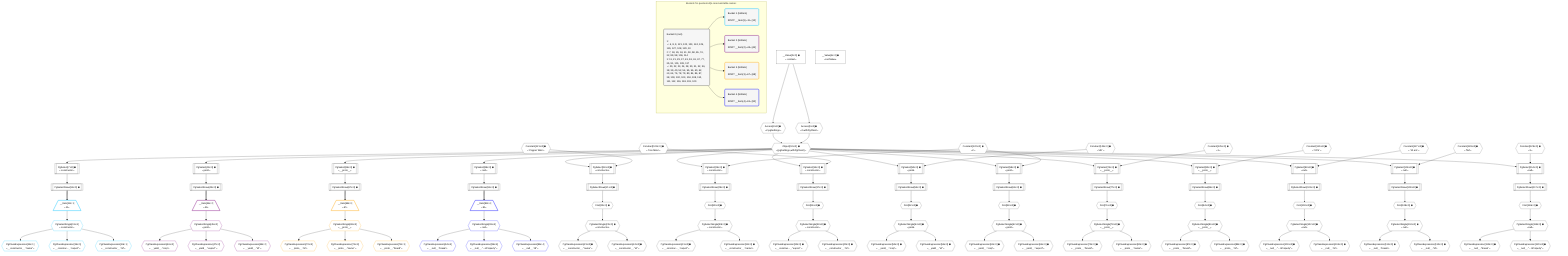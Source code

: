 %%{init: {'themeVariables': { 'fontSize': '12px'}}}%%
graph TD
    classDef path fill:#eee,stroke:#000,color:#000
    classDef plan fill:#fff,stroke-width:1px,color:#000
    classDef itemplan fill:#fff,stroke-width:2px,color:#000
    classDef unbatchedplan fill:#dff,stroke-width:1px,color:#000
    classDef sideeffectplan fill:#fcc,stroke-width:2px,color:#000
    classDef bucket fill:#f6f6f6,color:#000,stroke-width:2px,text-align:left


    %% plan dependencies
    PgSelect7[["PgSelect[7∈0] ➊<br />ᐸconstructorᐳ"]]:::plan
    Object10{{"Object[10∈0] ➊<br />ᐸ{pgSettings,withPgClient}ᐳ"}}:::plan
    Object10 --> PgSelect7
    PgSelect41[["PgSelect[41∈0] ➊<br />ᐸyieldᐳ"]]:::plan
    Object10 --> PgSelect41
    PgSelect65[["PgSelect[65∈0] ➊<br />ᐸ__proto__ᐳ"]]:::plan
    Object10 --> PgSelect65
    PgSelect89[["PgSelect[89∈0] ➊<br />ᐸnullᐳ"]]:::plan
    Object10 --> PgSelect89
    Access8{{"Access[8∈0] ➊<br />ᐸ2.pgSettingsᐳ"}}:::plan
    Access9{{"Access[9∈0] ➊<br />ᐸ2.withPgClientᐳ"}}:::plan
    Access8 & Access9 --> Object10
    PgSelect18[["PgSelect[18∈0] ➊<br />ᐸconstructorᐳ"]]:::plan
    Constant121{{"Constant[121∈0] ➊<br />ᐸ'Copper Wire'ᐳ"}}:::plan
    Object10 & Constant121 --> PgSelect18
    PgSelect26[["PgSelect[26∈0] ➊<br />ᐸconstructorᐳ"]]:::plan
    Constant122{{"Constant[122∈0] ➊<br />ᐸ2ᐳ"}}:::plan
    Object10 & Constant122 --> PgSelect26
    PgSelect34[["PgSelect[34∈0] ➊<br />ᐸconstructorᐳ"]]:::plan
    Constant123{{"Constant[123∈0] ➊<br />ᐸ'Iron Mine'ᐳ"}}:::plan
    Object10 & Constant123 --> PgSelect34
    PgSelect50[["PgSelect[50∈0] ➊<br />ᐸyieldᐳ"]]:::plan
    Constant124{{"Constant[124∈0] ➊<br />ᐸ'UK'ᐳ"}}:::plan
    Object10 & Constant124 --> PgSelect50
    PgSelect58[["PgSelect[58∈0] ➊<br />ᐸyieldᐳ"]]:::plan
    Object10 & Constant122 --> PgSelect58
    PgSelect74[["PgSelect[74∈0] ➊<br />ᐸ__proto__ᐳ"]]:::plan
    Constant125{{"Constant[125∈0] ➊<br />ᐸ1ᐳ"}}:::plan
    Object10 & Constant125 --> PgSelect74
    PgSelect82[["PgSelect[82∈0] ➊<br />ᐸ__proto__ᐳ"]]:::plan
    Constant126{{"Constant[126∈0] ➊<br />ᐸ'VCS'ᐳ"}}:::plan
    Object10 & Constant126 --> PgSelect82
    PgSelect98[["PgSelect[98∈0] ➊<br />ᐸnullᐳ"]]:::plan
    Constant127{{"Constant[127∈0] ➊<br />ᐸ'10 am'ᐳ"}}:::plan
    Object10 & Constant127 --> PgSelect98
    PgSelect106[["PgSelect[106∈0] ➊<br />ᐸnullᐳ"]]:::plan
    Constant128{{"Constant[128∈0] ➊<br />ᐸ'flat'ᐳ"}}:::plan
    Object10 & Constant128 --> PgSelect106
    PgSelect114[["PgSelect[114∈0] ➊<br />ᐸnullᐳ"]]:::plan
    Constant129{{"Constant[129∈0] ➊<br />ᐸ3ᐳ"}}:::plan
    Object10 & Constant129 --> PgSelect114
    __Value2["__Value[2∈0] ➊<br />ᐸcontextᐳ"]:::plan
    __Value2 --> Access8
    __Value2 --> Access9
    PgSelectRows11[["PgSelectRows[11∈0] ➊"]]:::plan
    PgSelect7 --> PgSelectRows11
    First20{{"First[20∈0] ➊"}}:::plan
    PgSelectRows21[["PgSelectRows[21∈0] ➊"]]:::plan
    PgSelectRows21 --> First20
    PgSelect18 --> PgSelectRows21
    PgSelectSingle22{{"PgSelectSingle[22∈0] ➊<br />ᐸconstructorᐳ"}}:::plan
    First20 --> PgSelectSingle22
    PgClassExpression23{{"PgClassExpression[23∈0] ➊<br />ᐸ__constructor__.”name”ᐳ"}}:::plan
    PgSelectSingle22 --> PgClassExpression23
    PgClassExpression24{{"PgClassExpression[24∈0] ➊<br />ᐸ__constructor__.”id”ᐳ"}}:::plan
    PgSelectSingle22 --> PgClassExpression24
    First28{{"First[28∈0] ➊"}}:::plan
    PgSelectRows29[["PgSelectRows[29∈0] ➊"]]:::plan
    PgSelectRows29 --> First28
    PgSelect26 --> PgSelectRows29
    PgSelectSingle30{{"PgSelectSingle[30∈0] ➊<br />ᐸconstructorᐳ"}}:::plan
    First28 --> PgSelectSingle30
    PgClassExpression31{{"PgClassExpression[31∈0] ➊<br />ᐸ__construc..._.”export”ᐳ"}}:::plan
    PgSelectSingle30 --> PgClassExpression31
    PgClassExpression32{{"PgClassExpression[32∈0] ➊<br />ᐸ__constructor__.”name”ᐳ"}}:::plan
    PgSelectSingle30 --> PgClassExpression32
    First36{{"First[36∈0] ➊"}}:::plan
    PgSelectRows37[["PgSelectRows[37∈0] ➊"]]:::plan
    PgSelectRows37 --> First36
    PgSelect34 --> PgSelectRows37
    PgSelectSingle38{{"PgSelectSingle[38∈0] ➊<br />ᐸconstructorᐳ"}}:::plan
    First36 --> PgSelectSingle38
    PgClassExpression39{{"PgClassExpression[39∈0] ➊<br />ᐸ__construc..._.”export”ᐳ"}}:::plan
    PgSelectSingle38 --> PgClassExpression39
    PgClassExpression40{{"PgClassExpression[40∈0] ➊<br />ᐸ__constructor__.”id”ᐳ"}}:::plan
    PgSelectSingle38 --> PgClassExpression40
    PgSelectRows43[["PgSelectRows[43∈0] ➊"]]:::plan
    PgSelect41 --> PgSelectRows43
    First52{{"First[52∈0] ➊"}}:::plan
    PgSelectRows53[["PgSelectRows[53∈0] ➊"]]:::plan
    PgSelectRows53 --> First52
    PgSelect50 --> PgSelectRows53
    PgSelectSingle54{{"PgSelectSingle[54∈0] ➊<br />ᐸyieldᐳ"}}:::plan
    First52 --> PgSelectSingle54
    PgClassExpression55{{"PgClassExpression[55∈0] ➊<br />ᐸ__yield__.”crop”ᐳ"}}:::plan
    PgSelectSingle54 --> PgClassExpression55
    PgClassExpression56{{"PgClassExpression[56∈0] ➊<br />ᐸ__yield__.”id”ᐳ"}}:::plan
    PgSelectSingle54 --> PgClassExpression56
    First60{{"First[60∈0] ➊"}}:::plan
    PgSelectRows61[["PgSelectRows[61∈0] ➊"]]:::plan
    PgSelectRows61 --> First60
    PgSelect58 --> PgSelectRows61
    PgSelectSingle62{{"PgSelectSingle[62∈0] ➊<br />ᐸyieldᐳ"}}:::plan
    First60 --> PgSelectSingle62
    PgClassExpression63{{"PgClassExpression[63∈0] ➊<br />ᐸ__yield__.”crop”ᐳ"}}:::plan
    PgSelectSingle62 --> PgClassExpression63
    PgClassExpression64{{"PgClassExpression[64∈0] ➊<br />ᐸ__yield__.”export”ᐳ"}}:::plan
    PgSelectSingle62 --> PgClassExpression64
    PgSelectRows67[["PgSelectRows[67∈0] ➊"]]:::plan
    PgSelect65 --> PgSelectRows67
    First76{{"First[76∈0] ➊"}}:::plan
    PgSelectRows77[["PgSelectRows[77∈0] ➊"]]:::plan
    PgSelectRows77 --> First76
    PgSelect74 --> PgSelectRows77
    PgSelectSingle78{{"PgSelectSingle[78∈0] ➊<br />ᐸ__proto__ᐳ"}}:::plan
    First76 --> PgSelectSingle78
    PgClassExpression79{{"PgClassExpression[79∈0] ➊<br />ᐸ__proto__.”brand”ᐳ"}}:::plan
    PgSelectSingle78 --> PgClassExpression79
    PgClassExpression80{{"PgClassExpression[80∈0] ➊<br />ᐸ__proto__.”name”ᐳ"}}:::plan
    PgSelectSingle78 --> PgClassExpression80
    First84{{"First[84∈0] ➊"}}:::plan
    PgSelectRows85[["PgSelectRows[85∈0] ➊"]]:::plan
    PgSelectRows85 --> First84
    PgSelect82 --> PgSelectRows85
    PgSelectSingle86{{"PgSelectSingle[86∈0] ➊<br />ᐸ__proto__ᐳ"}}:::plan
    First84 --> PgSelectSingle86
    PgClassExpression87{{"PgClassExpression[87∈0] ➊<br />ᐸ__proto__.”brand”ᐳ"}}:::plan
    PgSelectSingle86 --> PgClassExpression87
    PgClassExpression88{{"PgClassExpression[88∈0] ➊<br />ᐸ__proto__.”id”ᐳ"}}:::plan
    PgSelectSingle86 --> PgClassExpression88
    PgSelectRows91[["PgSelectRows[91∈0] ➊"]]:::plan
    PgSelect89 --> PgSelectRows91
    First100{{"First[100∈0] ➊"}}:::plan
    PgSelectRows101[["PgSelectRows[101∈0] ➊"]]:::plan
    PgSelectRows101 --> First100
    PgSelect98 --> PgSelectRows101
    PgSelectSingle102{{"PgSelectSingle[102∈0] ➊<br />ᐸnullᐳ"}}:::plan
    First100 --> PgSelectSingle102
    PgClassExpression103{{"PgClassExpression[103∈0] ➊<br />ᐸ__null__.”...nProperty”ᐳ"}}:::plan
    PgSelectSingle102 --> PgClassExpression103
    PgClassExpression104{{"PgClassExpression[104∈0] ➊<br />ᐸ__null__.”id”ᐳ"}}:::plan
    PgSelectSingle102 --> PgClassExpression104
    First108{{"First[108∈0] ➊"}}:::plan
    PgSelectRows109[["PgSelectRows[109∈0] ➊"]]:::plan
    PgSelectRows109 --> First108
    PgSelect106 --> PgSelectRows109
    PgSelectSingle110{{"PgSelectSingle[110∈0] ➊<br />ᐸnullᐳ"}}:::plan
    First108 --> PgSelectSingle110
    PgClassExpression111{{"PgClassExpression[111∈0] ➊<br />ᐸ__null__.”break”ᐳ"}}:::plan
    PgSelectSingle110 --> PgClassExpression111
    PgClassExpression112{{"PgClassExpression[112∈0] ➊<br />ᐸ__null__.”id”ᐳ"}}:::plan
    PgSelectSingle110 --> PgClassExpression112
    First116{{"First[116∈0] ➊"}}:::plan
    PgSelectRows117[["PgSelectRows[117∈0] ➊"]]:::plan
    PgSelectRows117 --> First116
    PgSelect114 --> PgSelectRows117
    PgSelectSingle118{{"PgSelectSingle[118∈0] ➊<br />ᐸnullᐳ"}}:::plan
    First116 --> PgSelectSingle118
    PgClassExpression119{{"PgClassExpression[119∈0] ➊<br />ᐸ__null__.”break”ᐳ"}}:::plan
    PgSelectSingle118 --> PgClassExpression119
    PgClassExpression120{{"PgClassExpression[120∈0] ➊<br />ᐸ__null__.”...nProperty”ᐳ"}}:::plan
    PgSelectSingle118 --> PgClassExpression120
    __Value4["__Value[4∈0] ➊<br />ᐸrootValueᐳ"]:::plan
    __Item12[/"__Item[12∈1]<br />ᐸ11ᐳ"\]:::itemplan
    PgSelectRows11 ==> __Item12
    PgSelectSingle13{{"PgSelectSingle[13∈1]<br />ᐸconstructorᐳ"}}:::plan
    __Item12 --> PgSelectSingle13
    PgClassExpression14{{"PgClassExpression[14∈1]<br />ᐸ__constructor__.”name”ᐳ"}}:::plan
    PgSelectSingle13 --> PgClassExpression14
    PgClassExpression15{{"PgClassExpression[15∈1]<br />ᐸ__construc..._.”export”ᐳ"}}:::plan
    PgSelectSingle13 --> PgClassExpression15
    PgClassExpression16{{"PgClassExpression[16∈1]<br />ᐸ__constructor__.”id”ᐳ"}}:::plan
    PgSelectSingle13 --> PgClassExpression16
    __Item44[/"__Item[44∈2]<br />ᐸ43ᐳ"\]:::itemplan
    PgSelectRows43 ==> __Item44
    PgSelectSingle45{{"PgSelectSingle[45∈2]<br />ᐸyieldᐳ"}}:::plan
    __Item44 --> PgSelectSingle45
    PgClassExpression46{{"PgClassExpression[46∈2]<br />ᐸ__yield__.”crop”ᐳ"}}:::plan
    PgSelectSingle45 --> PgClassExpression46
    PgClassExpression47{{"PgClassExpression[47∈2]<br />ᐸ__yield__.”export”ᐳ"}}:::plan
    PgSelectSingle45 --> PgClassExpression47
    PgClassExpression48{{"PgClassExpression[48∈2]<br />ᐸ__yield__.”id”ᐳ"}}:::plan
    PgSelectSingle45 --> PgClassExpression48
    __Item68[/"__Item[68∈3]<br />ᐸ67ᐳ"\]:::itemplan
    PgSelectRows67 ==> __Item68
    PgSelectSingle69{{"PgSelectSingle[69∈3]<br />ᐸ__proto__ᐳ"}}:::plan
    __Item68 --> PgSelectSingle69
    PgClassExpression70{{"PgClassExpression[70∈3]<br />ᐸ__proto__.”id”ᐳ"}}:::plan
    PgSelectSingle69 --> PgClassExpression70
    PgClassExpression71{{"PgClassExpression[71∈3]<br />ᐸ__proto__.”name”ᐳ"}}:::plan
    PgSelectSingle69 --> PgClassExpression71
    PgClassExpression72{{"PgClassExpression[72∈3]<br />ᐸ__proto__.”brand”ᐳ"}}:::plan
    PgSelectSingle69 --> PgClassExpression72
    __Item92[/"__Item[92∈4]<br />ᐸ91ᐳ"\]:::itemplan
    PgSelectRows91 ==> __Item92
    PgSelectSingle93{{"PgSelectSingle[93∈4]<br />ᐸnullᐳ"}}:::plan
    __Item92 --> PgSelectSingle93
    PgClassExpression94{{"PgClassExpression[94∈4]<br />ᐸ__null__.”break”ᐳ"}}:::plan
    PgSelectSingle93 --> PgClassExpression94
    PgClassExpression95{{"PgClassExpression[95∈4]<br />ᐸ__null__.”...nProperty”ᐳ"}}:::plan
    PgSelectSingle93 --> PgClassExpression95
    PgClassExpression96{{"PgClassExpression[96∈4]<br />ᐸ__null__.”id”ᐳ"}}:::plan
    PgSelectSingle93 --> PgClassExpression96

    %% define steps

    subgraph "Buckets for queries/v4/js-reserved-table-names"
    Bucket0("Bucket 0 (root)<br /><br />1: <br />ᐳ: 6, 8, 9, 121, 122, 123, 124, 125, 126, 127, 128, 129, 10<br />2: 7, 18, 26, 34, 41, 50, 58, 65, 74, 82, 89, 98, 106, 114<br />3: 11, 21, 29, 37, 43, 53, 61, 67, 77, 85, 91, 101, 109, 117<br />ᐳ: 20, 22, 23, 24, 28, 30, 31, 32, 36, 38, 39, 40, 52, 54, 55, 56, 60, 62, 63, 64, 76, 78, 79, 80, 84, 86, 87, 88, 100, 102, 103, 104, 108, 110, 111, 112, 116, 118, 119, 120"):::bucket
    classDef bucket0 stroke:#696969
    class Bucket0,__Value2,__Value4,PgSelect7,Access8,Access9,Object10,PgSelectRows11,PgSelect18,First20,PgSelectRows21,PgSelectSingle22,PgClassExpression23,PgClassExpression24,PgSelect26,First28,PgSelectRows29,PgSelectSingle30,PgClassExpression31,PgClassExpression32,PgSelect34,First36,PgSelectRows37,PgSelectSingle38,PgClassExpression39,PgClassExpression40,PgSelect41,PgSelectRows43,PgSelect50,First52,PgSelectRows53,PgSelectSingle54,PgClassExpression55,PgClassExpression56,PgSelect58,First60,PgSelectRows61,PgSelectSingle62,PgClassExpression63,PgClassExpression64,PgSelect65,PgSelectRows67,PgSelect74,First76,PgSelectRows77,PgSelectSingle78,PgClassExpression79,PgClassExpression80,PgSelect82,First84,PgSelectRows85,PgSelectSingle86,PgClassExpression87,PgClassExpression88,PgSelect89,PgSelectRows91,PgSelect98,First100,PgSelectRows101,PgSelectSingle102,PgClassExpression103,PgClassExpression104,PgSelect106,First108,PgSelectRows109,PgSelectSingle110,PgClassExpression111,PgClassExpression112,PgSelect114,First116,PgSelectRows117,PgSelectSingle118,PgClassExpression119,PgClassExpression120,Constant121,Constant122,Constant123,Constant124,Constant125,Constant126,Constant127,Constant128,Constant129 bucket0
    Bucket1("Bucket 1 (listItem)<br /><br />ROOT __Item{1}ᐸ11ᐳ[12]"):::bucket
    classDef bucket1 stroke:#00bfff
    class Bucket1,__Item12,PgSelectSingle13,PgClassExpression14,PgClassExpression15,PgClassExpression16 bucket1
    Bucket2("Bucket 2 (listItem)<br /><br />ROOT __Item{2}ᐸ43ᐳ[44]"):::bucket
    classDef bucket2 stroke:#7f007f
    class Bucket2,__Item44,PgSelectSingle45,PgClassExpression46,PgClassExpression47,PgClassExpression48 bucket2
    Bucket3("Bucket 3 (listItem)<br /><br />ROOT __Item{3}ᐸ67ᐳ[68]"):::bucket
    classDef bucket3 stroke:#ffa500
    class Bucket3,__Item68,PgSelectSingle69,PgClassExpression70,PgClassExpression71,PgClassExpression72 bucket3
    Bucket4("Bucket 4 (listItem)<br /><br />ROOT __Item{4}ᐸ91ᐳ[92]"):::bucket
    classDef bucket4 stroke:#0000ff
    class Bucket4,__Item92,PgSelectSingle93,PgClassExpression94,PgClassExpression95,PgClassExpression96 bucket4
    Bucket0 --> Bucket1 & Bucket2 & Bucket3 & Bucket4
    end